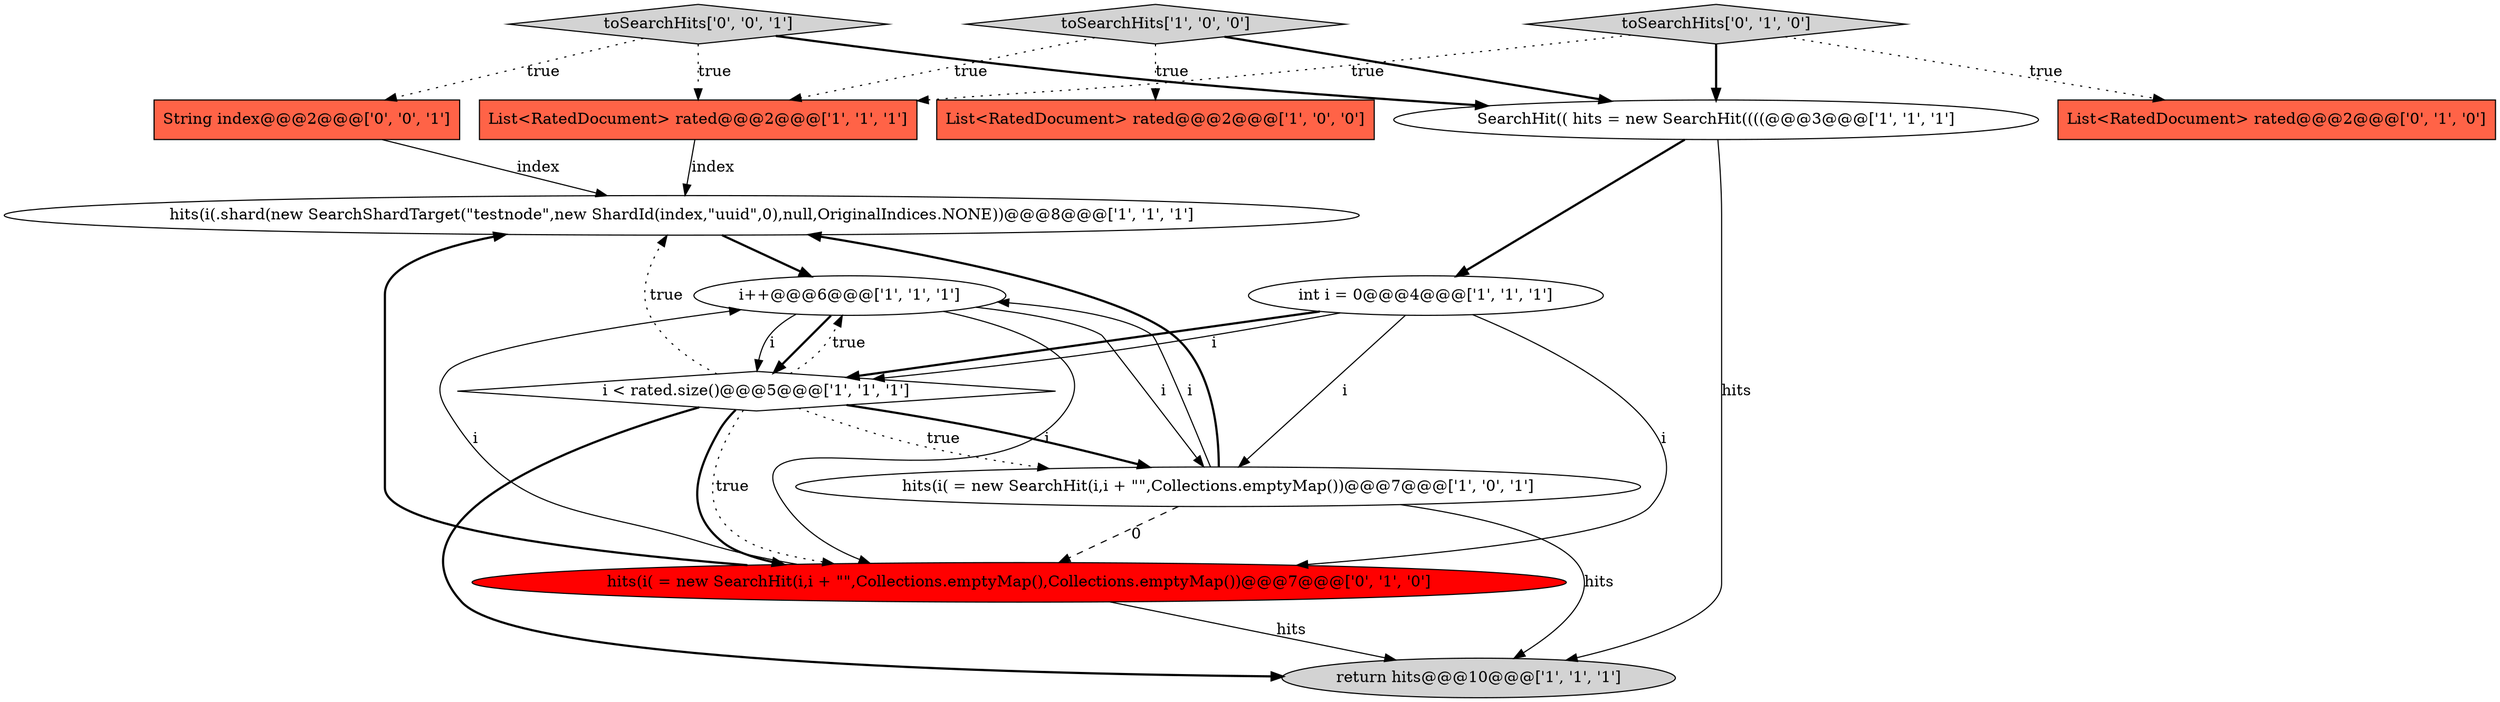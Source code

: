 digraph {
1 [style = filled, label = "hits(i(.shard(new SearchShardTarget(\"testnode\",new ShardId(index,\"uuid\",0),null,OriginalIndices.NONE))@@@8@@@['1', '1', '1']", fillcolor = white, shape = ellipse image = "AAA0AAABBB1BBB"];
5 [style = filled, label = "SearchHit(( hits = new SearchHit((((@@@3@@@['1', '1', '1']", fillcolor = white, shape = ellipse image = "AAA0AAABBB1BBB"];
8 [style = filled, label = "hits(i( = new SearchHit(i,i + \"\",Collections.emptyMap())@@@7@@@['1', '0', '1']", fillcolor = white, shape = ellipse image = "AAA0AAABBB1BBB"];
3 [style = filled, label = "i++@@@6@@@['1', '1', '1']", fillcolor = white, shape = ellipse image = "AAA0AAABBB1BBB"];
9 [style = filled, label = "return hits@@@10@@@['1', '1', '1']", fillcolor = lightgray, shape = ellipse image = "AAA0AAABBB1BBB"];
13 [style = filled, label = "String index@@@2@@@['0', '0', '1']", fillcolor = tomato, shape = box image = "AAA0AAABBB3BBB"];
6 [style = filled, label = "toSearchHits['1', '0', '0']", fillcolor = lightgray, shape = diamond image = "AAA0AAABBB1BBB"];
14 [style = filled, label = "toSearchHits['0', '0', '1']", fillcolor = lightgray, shape = diamond image = "AAA0AAABBB3BBB"];
7 [style = filled, label = "i < rated.size()@@@5@@@['1', '1', '1']", fillcolor = white, shape = diamond image = "AAA0AAABBB1BBB"];
4 [style = filled, label = "List<RatedDocument> rated@@@2@@@['1', '1', '1']", fillcolor = tomato, shape = box image = "AAA0AAABBB1BBB"];
0 [style = filled, label = "List<RatedDocument> rated@@@2@@@['1', '0', '0']", fillcolor = tomato, shape = box image = "AAA0AAABBB1BBB"];
10 [style = filled, label = "hits(i( = new SearchHit(i,i + \"\",Collections.emptyMap(),Collections.emptyMap())@@@7@@@['0', '1', '0']", fillcolor = red, shape = ellipse image = "AAA1AAABBB2BBB"];
11 [style = filled, label = "toSearchHits['0', '1', '0']", fillcolor = lightgray, shape = diamond image = "AAA0AAABBB2BBB"];
12 [style = filled, label = "List<RatedDocument> rated@@@2@@@['0', '1', '0']", fillcolor = tomato, shape = box image = "AAA0AAABBB2BBB"];
2 [style = filled, label = "int i = 0@@@4@@@['1', '1', '1']", fillcolor = white, shape = ellipse image = "AAA0AAABBB1BBB"];
10->9 [style = solid, label="hits"];
7->10 [style = dotted, label="true"];
8->10 [style = dashed, label="0"];
8->3 [style = solid, label="i"];
7->10 [style = bold, label=""];
3->8 [style = solid, label="i"];
4->1 [style = solid, label="index"];
3->7 [style = solid, label="i"];
11->12 [style = dotted, label="true"];
1->3 [style = bold, label=""];
11->4 [style = dotted, label="true"];
2->10 [style = solid, label="i"];
7->8 [style = bold, label=""];
14->13 [style = dotted, label="true"];
2->8 [style = solid, label="i"];
7->9 [style = bold, label=""];
8->1 [style = bold, label=""];
3->10 [style = solid, label="i"];
6->5 [style = bold, label=""];
5->2 [style = bold, label=""];
11->5 [style = bold, label=""];
6->4 [style = dotted, label="true"];
3->7 [style = bold, label=""];
7->3 [style = dotted, label="true"];
5->9 [style = solid, label="hits"];
13->1 [style = solid, label="index"];
6->0 [style = dotted, label="true"];
2->7 [style = bold, label=""];
7->1 [style = dotted, label="true"];
10->1 [style = bold, label=""];
7->8 [style = dotted, label="true"];
14->4 [style = dotted, label="true"];
8->9 [style = solid, label="hits"];
10->3 [style = solid, label="i"];
14->5 [style = bold, label=""];
2->7 [style = solid, label="i"];
}
